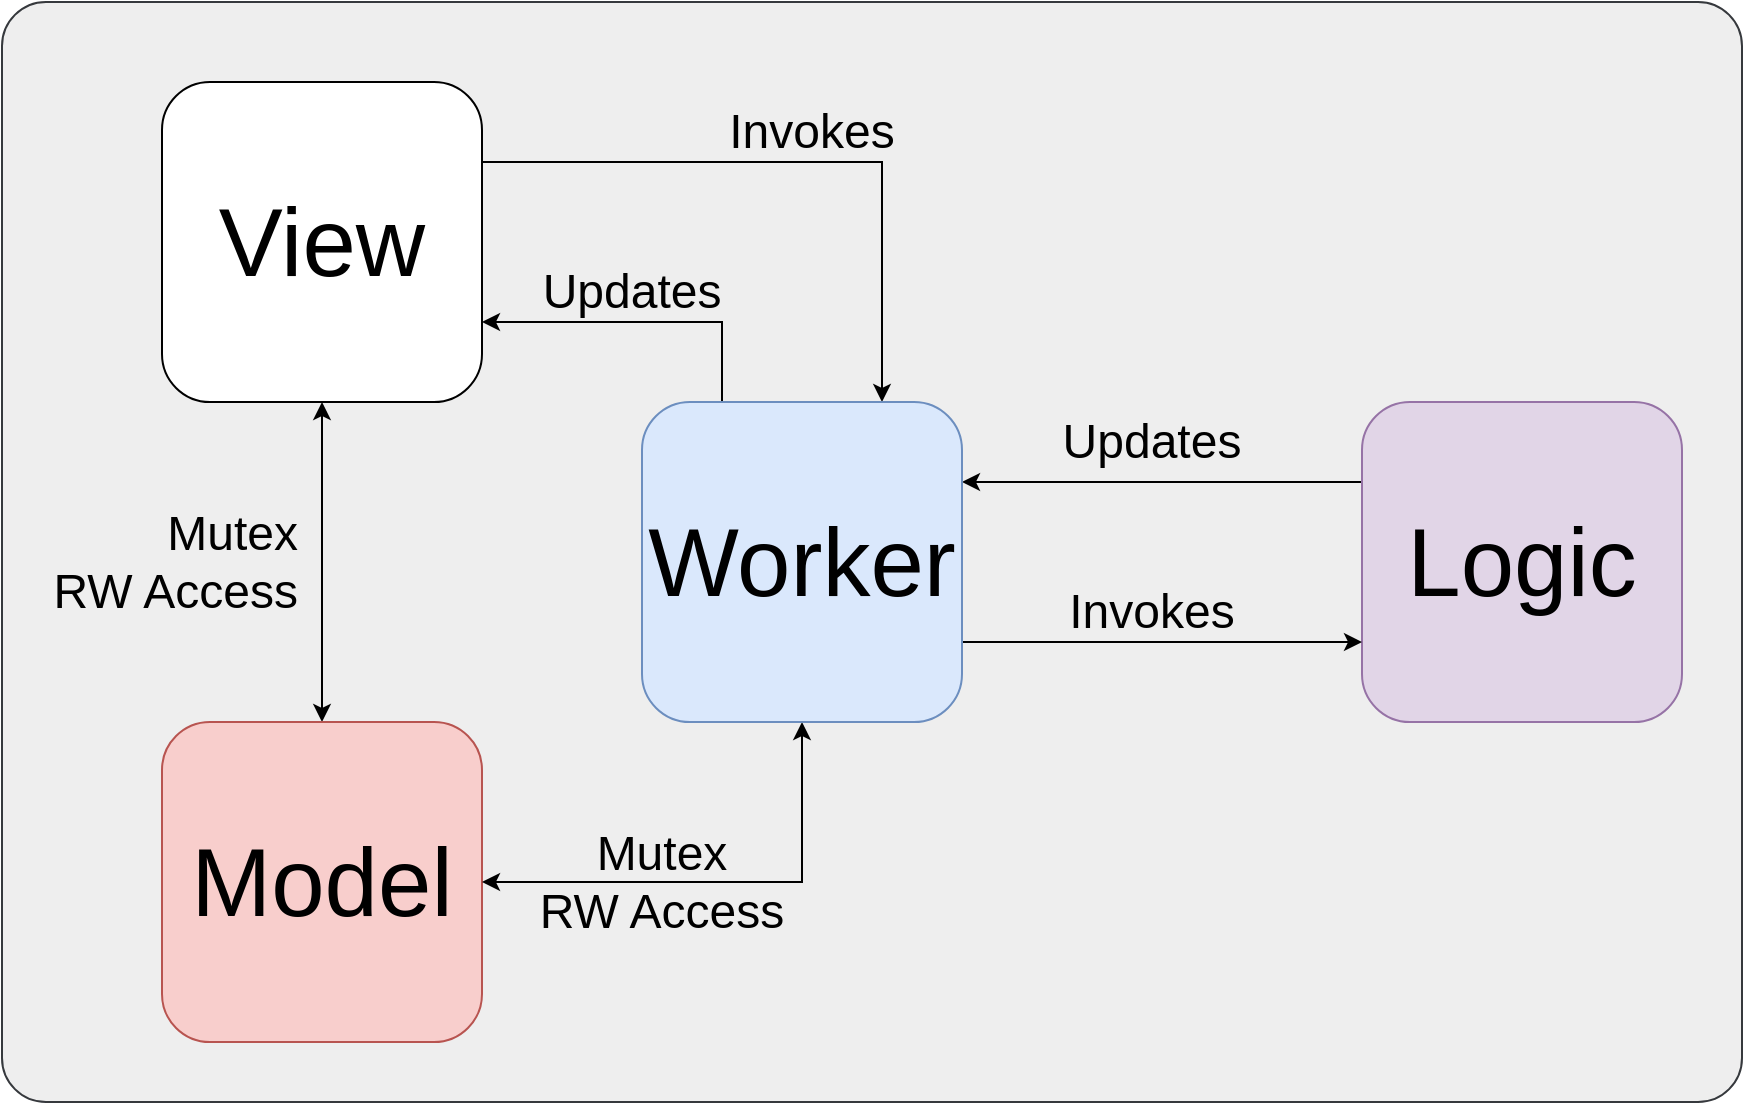 <mxfile version="16.1.2" type="device"><diagram id="xajG6zsxBy7g_T0S5SKG" name="Page-1"><mxGraphModel dx="795" dy="612" grid="1" gridSize="10" guides="1" tooltips="1" connect="1" arrows="1" fold="1" page="1" pageScale="1" pageWidth="1100" pageHeight="850" math="0" shadow="0"><root><mxCell id="0"/><mxCell id="1" parent="0"/><mxCell id="0yLNoeXk-aLF9YHAPxEt-23" value="" style="rounded=1;whiteSpace=wrap;html=1;fontSize=24;fillColor=#eeeeee;strokeColor=#36393d;arcSize=4;" parent="1" vertex="1"><mxGeometry x="200" y="40" width="870" height="550" as="geometry"/></mxCell><mxCell id="0yLNoeXk-aLF9YHAPxEt-7" value="" style="edgeStyle=orthogonalEdgeStyle;rounded=0;orthogonalLoop=1;jettySize=auto;html=1;exitX=1;exitY=0.25;exitDx=0;exitDy=0;entryX=0.75;entryY=0;entryDx=0;entryDy=0;fontSize=48;" parent="1" source="0yLNoeXk-aLF9YHAPxEt-1" target="0yLNoeXk-aLF9YHAPxEt-4" edge="1"><mxGeometry relative="1" as="geometry"/></mxCell><mxCell id="0yLNoeXk-aLF9YHAPxEt-17" style="edgeStyle=orthogonalEdgeStyle;rounded=0;orthogonalLoop=1;jettySize=auto;html=1;exitX=0.5;exitY=1;exitDx=0;exitDy=0;entryX=0.5;entryY=0;entryDx=0;entryDy=0;fontSize=24;startArrow=classic;startFill=1;" parent="1" source="0yLNoeXk-aLF9YHAPxEt-1" target="0yLNoeXk-aLF9YHAPxEt-2" edge="1"><mxGeometry relative="1" as="geometry"/></mxCell><mxCell id="0yLNoeXk-aLF9YHAPxEt-1" value="&lt;font style=&quot;font-size: 48px&quot;&gt;View&lt;/font&gt;" style="rounded=1;whiteSpace=wrap;html=1;" parent="1" vertex="1"><mxGeometry x="280" y="80" width="160" height="160" as="geometry"/></mxCell><mxCell id="0yLNoeXk-aLF9YHAPxEt-2" value="&lt;font style=&quot;font-size: 48px&quot;&gt;Model&lt;/font&gt;" style="rounded=1;whiteSpace=wrap;html=1;fillColor=#f8cecc;strokeColor=#b85450;" parent="1" vertex="1"><mxGeometry x="280" y="400" width="160" height="160" as="geometry"/></mxCell><mxCell id="0yLNoeXk-aLF9YHAPxEt-13" style="edgeStyle=orthogonalEdgeStyle;rounded=0;orthogonalLoop=1;jettySize=auto;html=1;exitX=0;exitY=0.25;exitDx=0;exitDy=0;entryX=1;entryY=0.25;entryDx=0;entryDy=0;fontSize=24;" parent="1" source="0yLNoeXk-aLF9YHAPxEt-3" target="0yLNoeXk-aLF9YHAPxEt-4" edge="1"><mxGeometry relative="1" as="geometry"/></mxCell><mxCell id="0yLNoeXk-aLF9YHAPxEt-3" value="&lt;font style=&quot;font-size: 48px&quot;&gt;Logic&lt;/font&gt;" style="rounded=1;whiteSpace=wrap;html=1;fillColor=#e1d5e7;strokeColor=#9673a6;" parent="1" vertex="1"><mxGeometry x="880" y="240" width="160" height="160" as="geometry"/></mxCell><mxCell id="0yLNoeXk-aLF9YHAPxEt-8" value="" style="edgeStyle=orthogonalEdgeStyle;rounded=0;orthogonalLoop=1;jettySize=auto;html=1;exitX=0.25;exitY=0;exitDx=0;exitDy=0;entryX=1;entryY=0.75;entryDx=0;entryDy=0;fontSize=48;" parent="1" source="0yLNoeXk-aLF9YHAPxEt-4" target="0yLNoeXk-aLF9YHAPxEt-1" edge="1"><mxGeometry relative="1" as="geometry"/></mxCell><mxCell id="0yLNoeXk-aLF9YHAPxEt-12" style="edgeStyle=orthogonalEdgeStyle;rounded=0;orthogonalLoop=1;jettySize=auto;html=1;exitX=1;exitY=0.75;exitDx=0;exitDy=0;entryX=0;entryY=0.75;entryDx=0;entryDy=0;fontSize=24;" parent="1" source="0yLNoeXk-aLF9YHAPxEt-4" target="0yLNoeXk-aLF9YHAPxEt-3" edge="1"><mxGeometry relative="1" as="geometry"/></mxCell><mxCell id="0yLNoeXk-aLF9YHAPxEt-18" style="edgeStyle=orthogonalEdgeStyle;rounded=0;orthogonalLoop=1;jettySize=auto;html=1;exitX=0.5;exitY=1;exitDx=0;exitDy=0;entryX=1;entryY=0.5;entryDx=0;entryDy=0;fontSize=24;startArrow=classic;startFill=1;" parent="1" source="0yLNoeXk-aLF9YHAPxEt-4" target="0yLNoeXk-aLF9YHAPxEt-2" edge="1"><mxGeometry relative="1" as="geometry"/></mxCell><mxCell id="0yLNoeXk-aLF9YHAPxEt-4" value="&lt;font style=&quot;font-size: 48px&quot;&gt;Worker&lt;/font&gt;" style="rounded=1;whiteSpace=wrap;html=1;fillColor=#dae8fc;strokeColor=#6c8ebf;" parent="1" vertex="1"><mxGeometry x="520" y="240" width="160" height="160" as="geometry"/></mxCell><mxCell id="0yLNoeXk-aLF9YHAPxEt-14" value="Invokes" style="text;html=1;strokeColor=none;fillColor=none;align=center;verticalAlign=middle;whiteSpace=wrap;rounded=0;fontSize=24;" parent="1" vertex="1"><mxGeometry x="550" y="90" width="110" height="30" as="geometry"/></mxCell><mxCell id="0yLNoeXk-aLF9YHAPxEt-15" value="Updates" style="text;html=1;strokeColor=none;fillColor=none;align=center;verticalAlign=middle;whiteSpace=wrap;rounded=0;fontSize=24;" parent="1" vertex="1"><mxGeometry x="470" y="170" width="90" height="30" as="geometry"/></mxCell><mxCell id="0yLNoeXk-aLF9YHAPxEt-19" value="Mutex&lt;br&gt;RW Access" style="text;html=1;strokeColor=none;fillColor=none;align=right;verticalAlign=middle;whiteSpace=wrap;rounded=0;fontSize=24;" parent="1" vertex="1"><mxGeometry x="210" y="295" width="140" height="50" as="geometry"/></mxCell><mxCell id="0yLNoeXk-aLF9YHAPxEt-20" value="Mutex&lt;br&gt;RW Access" style="text;html=1;strokeColor=none;fillColor=none;align=center;verticalAlign=middle;whiteSpace=wrap;rounded=0;fontSize=24;" parent="1" vertex="1"><mxGeometry x="460" y="455" width="140" height="50" as="geometry"/></mxCell><mxCell id="0yLNoeXk-aLF9YHAPxEt-21" value="Updates" style="text;html=1;strokeColor=none;fillColor=none;align=center;verticalAlign=middle;whiteSpace=wrap;rounded=0;fontSize=24;" parent="1" vertex="1"><mxGeometry x="720" y="240" width="110" height="40" as="geometry"/></mxCell><mxCell id="0yLNoeXk-aLF9YHAPxEt-22" value="Invokes" style="text;html=1;strokeColor=none;fillColor=none;align=center;verticalAlign=middle;whiteSpace=wrap;rounded=0;fontSize=24;" parent="1" vertex="1"><mxGeometry x="720" y="330" width="110" height="30" as="geometry"/></mxCell></root></mxGraphModel></diagram></mxfile>